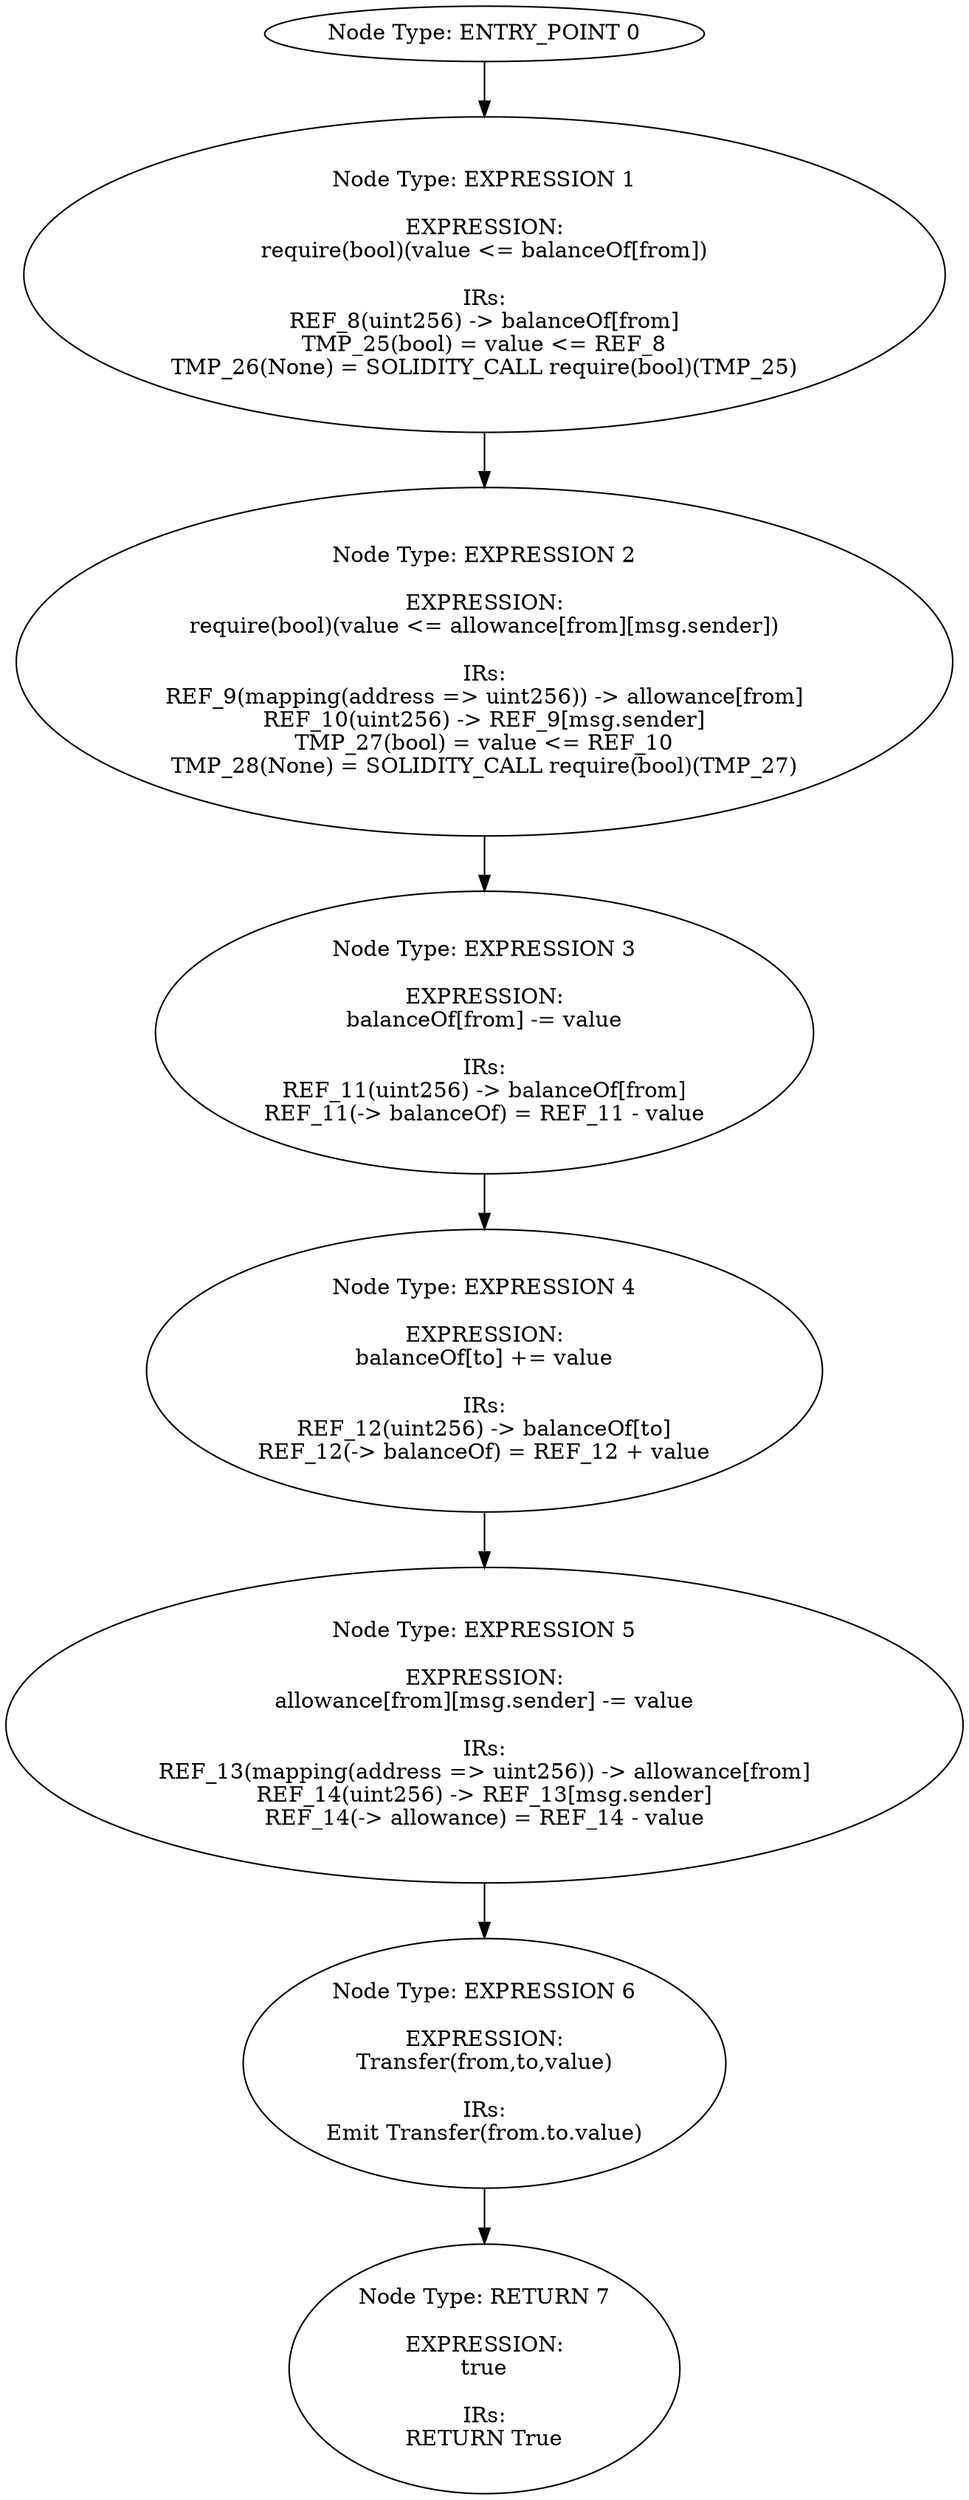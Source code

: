 digraph{
0[label="Node Type: ENTRY_POINT 0
"];
0->1;
1[label="Node Type: EXPRESSION 1

EXPRESSION:
require(bool)(value <= balanceOf[from])

IRs:
REF_8(uint256) -> balanceOf[from]
TMP_25(bool) = value <= REF_8
TMP_26(None) = SOLIDITY_CALL require(bool)(TMP_25)"];
1->2;
2[label="Node Type: EXPRESSION 2

EXPRESSION:
require(bool)(value <= allowance[from][msg.sender])

IRs:
REF_9(mapping(address => uint256)) -> allowance[from]
REF_10(uint256) -> REF_9[msg.sender]
TMP_27(bool) = value <= REF_10
TMP_28(None) = SOLIDITY_CALL require(bool)(TMP_27)"];
2->3;
3[label="Node Type: EXPRESSION 3

EXPRESSION:
balanceOf[from] -= value

IRs:
REF_11(uint256) -> balanceOf[from]
REF_11(-> balanceOf) = REF_11 - value"];
3->4;
4[label="Node Type: EXPRESSION 4

EXPRESSION:
balanceOf[to] += value

IRs:
REF_12(uint256) -> balanceOf[to]
REF_12(-> balanceOf) = REF_12 + value"];
4->5;
5[label="Node Type: EXPRESSION 5

EXPRESSION:
allowance[from][msg.sender] -= value

IRs:
REF_13(mapping(address => uint256)) -> allowance[from]
REF_14(uint256) -> REF_13[msg.sender]
REF_14(-> allowance) = REF_14 - value"];
5->6;
6[label="Node Type: EXPRESSION 6

EXPRESSION:
Transfer(from,to,value)

IRs:
Emit Transfer(from.to.value)"];
6->7;
7[label="Node Type: RETURN 7

EXPRESSION:
true

IRs:
RETURN True"];
}
